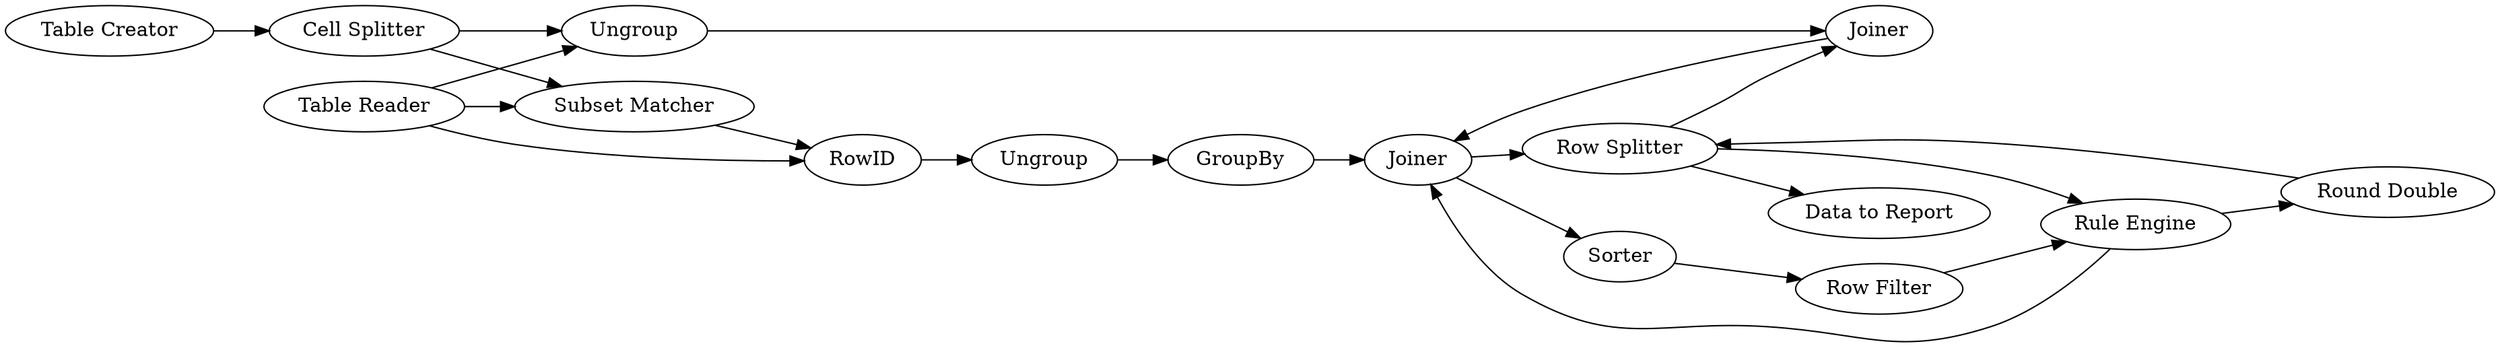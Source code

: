 digraph {
	134 -> 114
	127 -> 112
	125 -> 114
	128 -> 122
	134 -> 123
	118 -> 120
	123 -> 128
	127 -> 126
	129 -> 127
	114 -> 119
	115 -> 134
	126 -> 122
	121 -> 70
	125 -> 123
	126 -> 129
	125 -> 119
	122 -> 121
	70 -> 126
	122 -> 127
	120 -> 122
	119 -> 118
	127 -> 128
	123 [label=Ungroup]
	120 [label=GroupBy]
	126 [label="Rule Engine"]
	125 [label="Table Reader"]
	112 [label="Data to Report"]
	119 [label=RowID]
	70 [label="Row Filter"]
	115 [label="Table Creator"]
	127 [label="Row Splitter"]
	118 [label=Ungroup]
	129 [label="Round Double"]
	114 [label="Subset Matcher"]
	122 [label=Joiner]
	121 [label=Sorter]
	134 [label="Cell Splitter"]
	128 [label=Joiner]
	rankdir=LR
}
